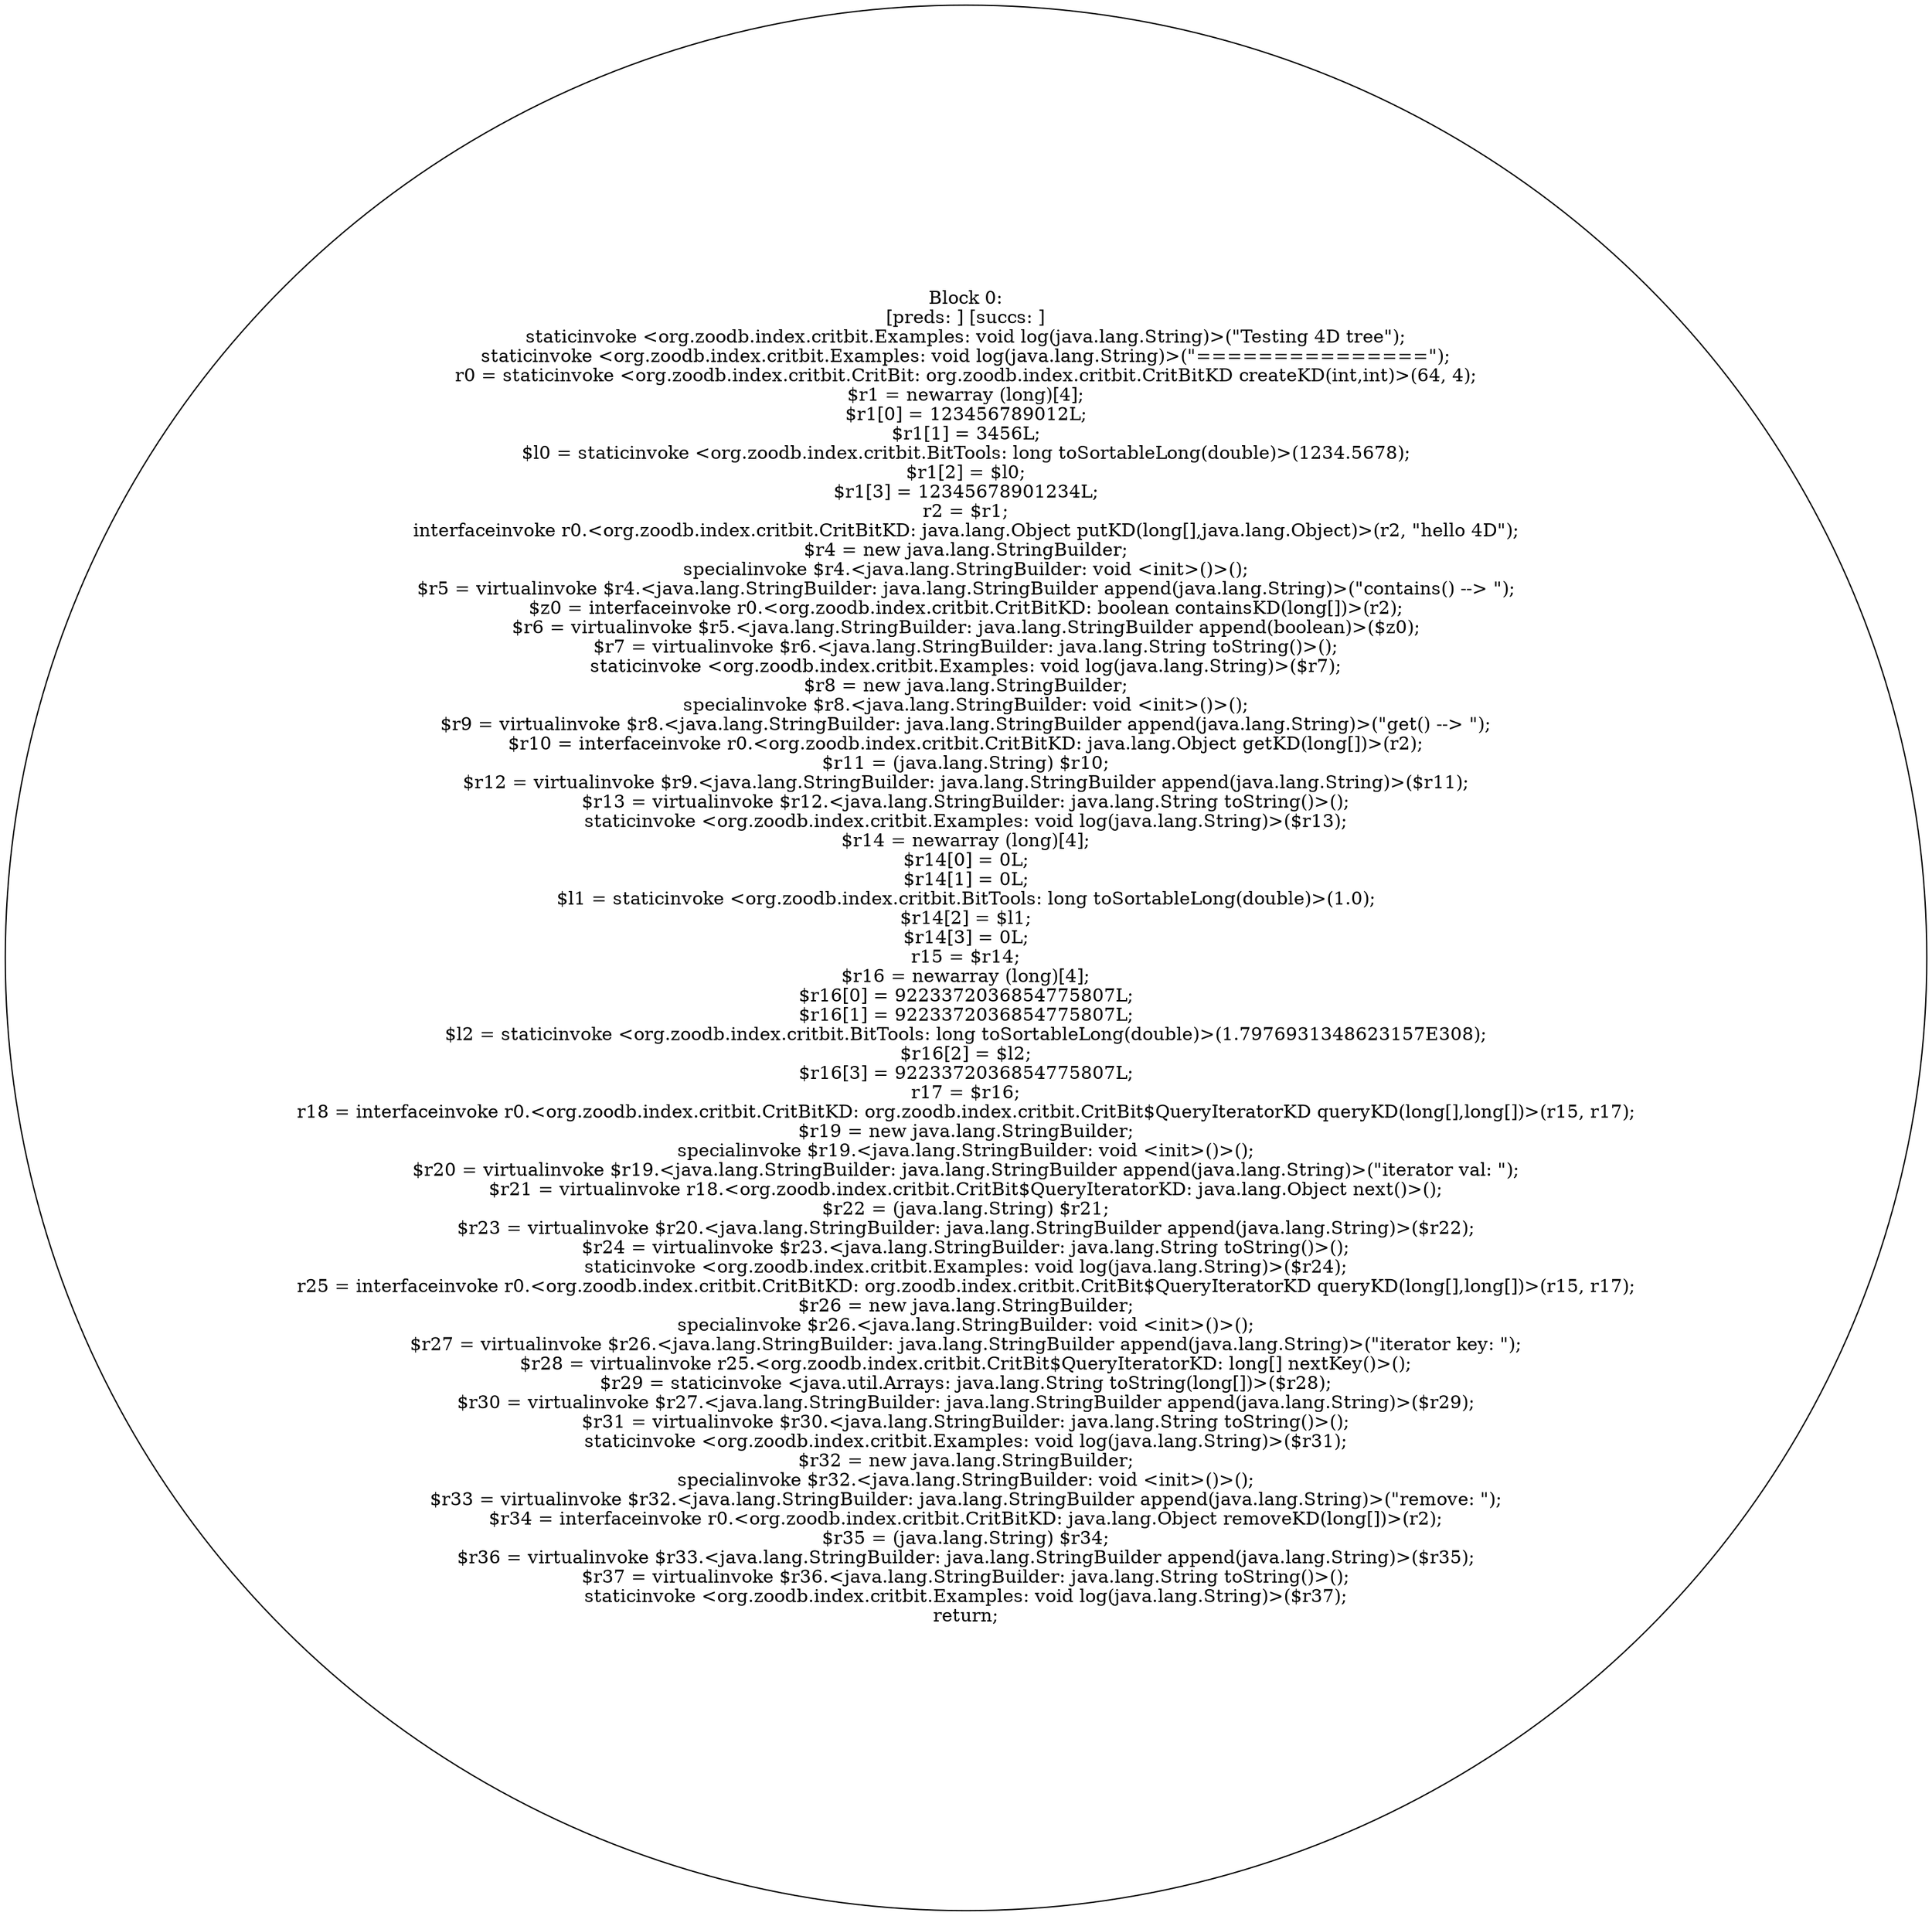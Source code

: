 digraph "unitGraph" {
    "Block 0:
[preds: ] [succs: ]
staticinvoke <org.zoodb.index.critbit.Examples: void log(java.lang.String)>(\"Testing 4D tree\");
staticinvoke <org.zoodb.index.critbit.Examples: void log(java.lang.String)>(\"===============\");
r0 = staticinvoke <org.zoodb.index.critbit.CritBit: org.zoodb.index.critbit.CritBitKD createKD(int,int)>(64, 4);
$r1 = newarray (long)[4];
$r1[0] = 123456789012L;
$r1[1] = 3456L;
$l0 = staticinvoke <org.zoodb.index.critbit.BitTools: long toSortableLong(double)>(1234.5678);
$r1[2] = $l0;
$r1[3] = 12345678901234L;
r2 = $r1;
interfaceinvoke r0.<org.zoodb.index.critbit.CritBitKD: java.lang.Object putKD(long[],java.lang.Object)>(r2, \"hello 4D\");
$r4 = new java.lang.StringBuilder;
specialinvoke $r4.<java.lang.StringBuilder: void <init>()>();
$r5 = virtualinvoke $r4.<java.lang.StringBuilder: java.lang.StringBuilder append(java.lang.String)>(\"contains() --> \");
$z0 = interfaceinvoke r0.<org.zoodb.index.critbit.CritBitKD: boolean containsKD(long[])>(r2);
$r6 = virtualinvoke $r5.<java.lang.StringBuilder: java.lang.StringBuilder append(boolean)>($z0);
$r7 = virtualinvoke $r6.<java.lang.StringBuilder: java.lang.String toString()>();
staticinvoke <org.zoodb.index.critbit.Examples: void log(java.lang.String)>($r7);
$r8 = new java.lang.StringBuilder;
specialinvoke $r8.<java.lang.StringBuilder: void <init>()>();
$r9 = virtualinvoke $r8.<java.lang.StringBuilder: java.lang.StringBuilder append(java.lang.String)>(\"get() --> \");
$r10 = interfaceinvoke r0.<org.zoodb.index.critbit.CritBitKD: java.lang.Object getKD(long[])>(r2);
$r11 = (java.lang.String) $r10;
$r12 = virtualinvoke $r9.<java.lang.StringBuilder: java.lang.StringBuilder append(java.lang.String)>($r11);
$r13 = virtualinvoke $r12.<java.lang.StringBuilder: java.lang.String toString()>();
staticinvoke <org.zoodb.index.critbit.Examples: void log(java.lang.String)>($r13);
$r14 = newarray (long)[4];
$r14[0] = 0L;
$r14[1] = 0L;
$l1 = staticinvoke <org.zoodb.index.critbit.BitTools: long toSortableLong(double)>(1.0);
$r14[2] = $l1;
$r14[3] = 0L;
r15 = $r14;
$r16 = newarray (long)[4];
$r16[0] = 9223372036854775807L;
$r16[1] = 9223372036854775807L;
$l2 = staticinvoke <org.zoodb.index.critbit.BitTools: long toSortableLong(double)>(1.7976931348623157E308);
$r16[2] = $l2;
$r16[3] = 9223372036854775807L;
r17 = $r16;
r18 = interfaceinvoke r0.<org.zoodb.index.critbit.CritBitKD: org.zoodb.index.critbit.CritBit$QueryIteratorKD queryKD(long[],long[])>(r15, r17);
$r19 = new java.lang.StringBuilder;
specialinvoke $r19.<java.lang.StringBuilder: void <init>()>();
$r20 = virtualinvoke $r19.<java.lang.StringBuilder: java.lang.StringBuilder append(java.lang.String)>(\"iterator val: \");
$r21 = virtualinvoke r18.<org.zoodb.index.critbit.CritBit$QueryIteratorKD: java.lang.Object next()>();
$r22 = (java.lang.String) $r21;
$r23 = virtualinvoke $r20.<java.lang.StringBuilder: java.lang.StringBuilder append(java.lang.String)>($r22);
$r24 = virtualinvoke $r23.<java.lang.StringBuilder: java.lang.String toString()>();
staticinvoke <org.zoodb.index.critbit.Examples: void log(java.lang.String)>($r24);
r25 = interfaceinvoke r0.<org.zoodb.index.critbit.CritBitKD: org.zoodb.index.critbit.CritBit$QueryIteratorKD queryKD(long[],long[])>(r15, r17);
$r26 = new java.lang.StringBuilder;
specialinvoke $r26.<java.lang.StringBuilder: void <init>()>();
$r27 = virtualinvoke $r26.<java.lang.StringBuilder: java.lang.StringBuilder append(java.lang.String)>(\"iterator key: \");
$r28 = virtualinvoke r25.<org.zoodb.index.critbit.CritBit$QueryIteratorKD: long[] nextKey()>();
$r29 = staticinvoke <java.util.Arrays: java.lang.String toString(long[])>($r28);
$r30 = virtualinvoke $r27.<java.lang.StringBuilder: java.lang.StringBuilder append(java.lang.String)>($r29);
$r31 = virtualinvoke $r30.<java.lang.StringBuilder: java.lang.String toString()>();
staticinvoke <org.zoodb.index.critbit.Examples: void log(java.lang.String)>($r31);
$r32 = new java.lang.StringBuilder;
specialinvoke $r32.<java.lang.StringBuilder: void <init>()>();
$r33 = virtualinvoke $r32.<java.lang.StringBuilder: java.lang.StringBuilder append(java.lang.String)>(\"remove: \");
$r34 = interfaceinvoke r0.<org.zoodb.index.critbit.CritBitKD: java.lang.Object removeKD(long[])>(r2);
$r35 = (java.lang.String) $r34;
$r36 = virtualinvoke $r33.<java.lang.StringBuilder: java.lang.StringBuilder append(java.lang.String)>($r35);
$r37 = virtualinvoke $r36.<java.lang.StringBuilder: java.lang.String toString()>();
staticinvoke <org.zoodb.index.critbit.Examples: void log(java.lang.String)>($r37);
return;
"
}
